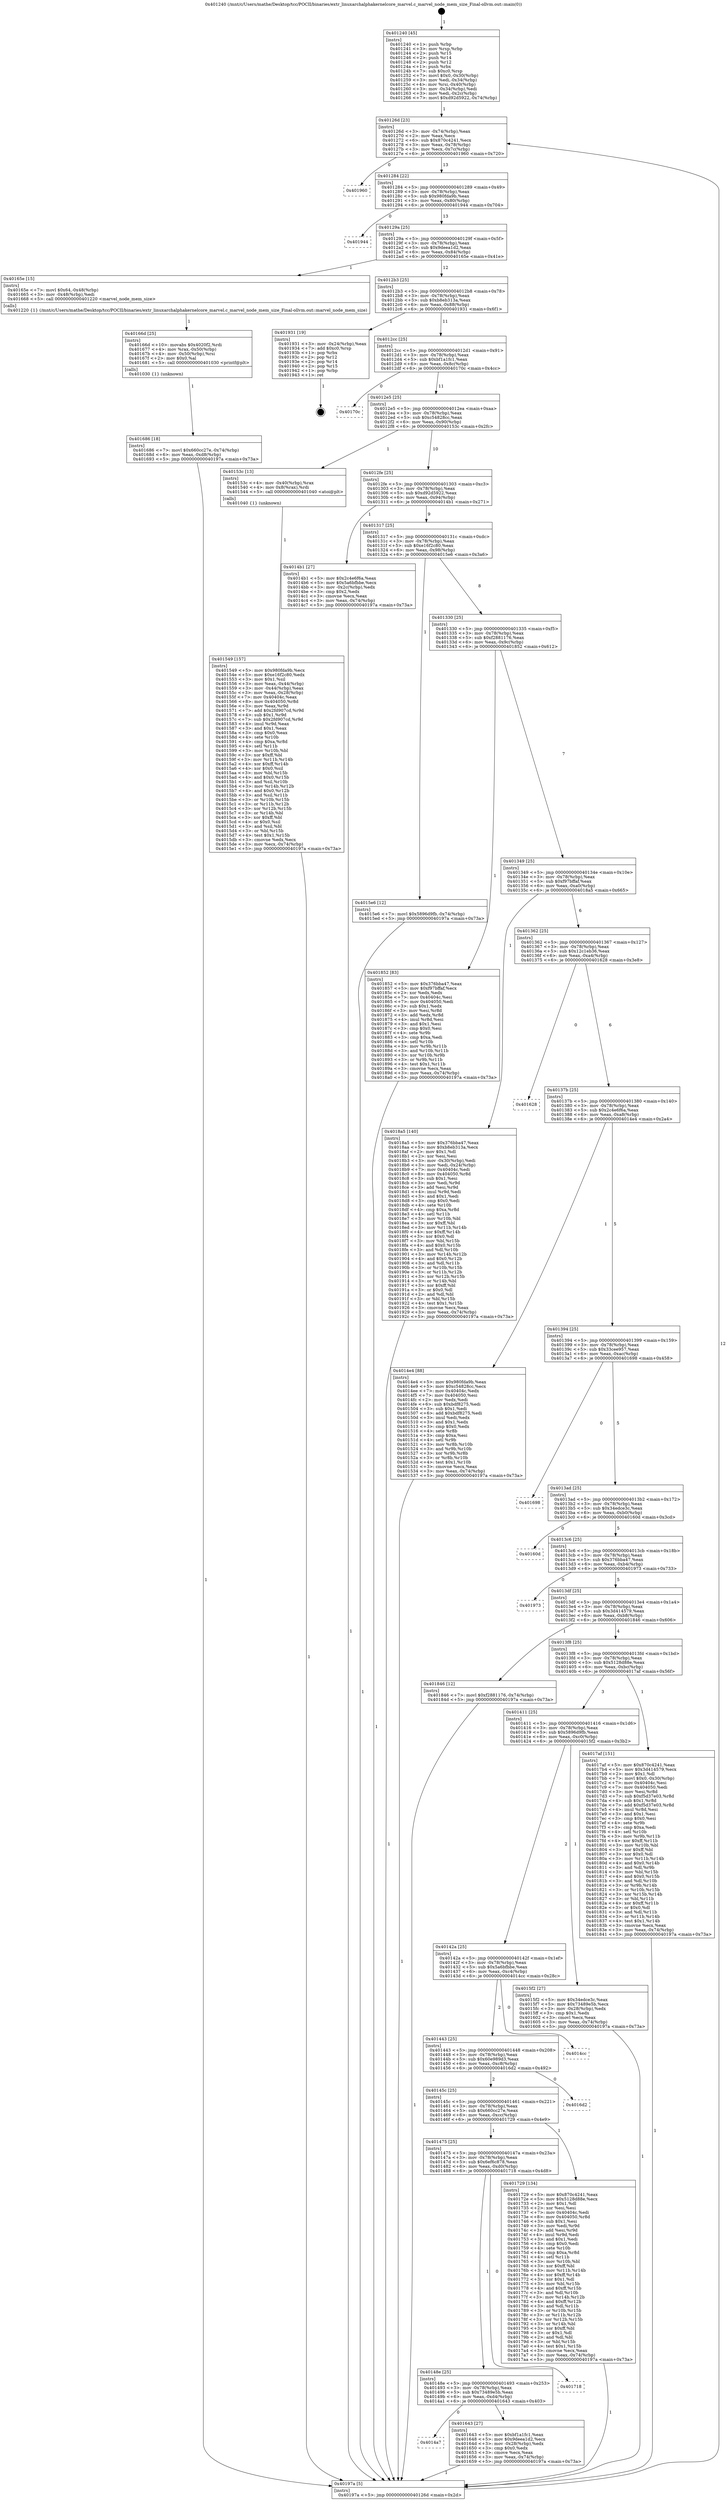 digraph "0x401240" {
  label = "0x401240 (/mnt/c/Users/mathe/Desktop/tcc/POCII/binaries/extr_linuxarchalphakernelcore_marvel.c_marvel_node_mem_size_Final-ollvm.out::main(0))"
  labelloc = "t"
  node[shape=record]

  Entry [label="",width=0.3,height=0.3,shape=circle,fillcolor=black,style=filled]
  "0x40126d" [label="{
     0x40126d [23]\l
     | [instrs]\l
     &nbsp;&nbsp;0x40126d \<+3\>: mov -0x74(%rbp),%eax\l
     &nbsp;&nbsp;0x401270 \<+2\>: mov %eax,%ecx\l
     &nbsp;&nbsp;0x401272 \<+6\>: sub $0x870c4241,%ecx\l
     &nbsp;&nbsp;0x401278 \<+3\>: mov %eax,-0x78(%rbp)\l
     &nbsp;&nbsp;0x40127b \<+3\>: mov %ecx,-0x7c(%rbp)\l
     &nbsp;&nbsp;0x40127e \<+6\>: je 0000000000401960 \<main+0x720\>\l
  }"]
  "0x401960" [label="{
     0x401960\l
  }", style=dashed]
  "0x401284" [label="{
     0x401284 [22]\l
     | [instrs]\l
     &nbsp;&nbsp;0x401284 \<+5\>: jmp 0000000000401289 \<main+0x49\>\l
     &nbsp;&nbsp;0x401289 \<+3\>: mov -0x78(%rbp),%eax\l
     &nbsp;&nbsp;0x40128c \<+5\>: sub $0x980fda9b,%eax\l
     &nbsp;&nbsp;0x401291 \<+3\>: mov %eax,-0x80(%rbp)\l
     &nbsp;&nbsp;0x401294 \<+6\>: je 0000000000401944 \<main+0x704\>\l
  }"]
  Exit [label="",width=0.3,height=0.3,shape=circle,fillcolor=black,style=filled,peripheries=2]
  "0x401944" [label="{
     0x401944\l
  }", style=dashed]
  "0x40129a" [label="{
     0x40129a [25]\l
     | [instrs]\l
     &nbsp;&nbsp;0x40129a \<+5\>: jmp 000000000040129f \<main+0x5f\>\l
     &nbsp;&nbsp;0x40129f \<+3\>: mov -0x78(%rbp),%eax\l
     &nbsp;&nbsp;0x4012a2 \<+5\>: sub $0x9deea1d2,%eax\l
     &nbsp;&nbsp;0x4012a7 \<+6\>: mov %eax,-0x84(%rbp)\l
     &nbsp;&nbsp;0x4012ad \<+6\>: je 000000000040165e \<main+0x41e\>\l
  }"]
  "0x401686" [label="{
     0x401686 [18]\l
     | [instrs]\l
     &nbsp;&nbsp;0x401686 \<+7\>: movl $0x660cc27e,-0x74(%rbp)\l
     &nbsp;&nbsp;0x40168d \<+6\>: mov %eax,-0xd8(%rbp)\l
     &nbsp;&nbsp;0x401693 \<+5\>: jmp 000000000040197a \<main+0x73a\>\l
  }"]
  "0x40165e" [label="{
     0x40165e [15]\l
     | [instrs]\l
     &nbsp;&nbsp;0x40165e \<+7\>: movl $0x64,-0x48(%rbp)\l
     &nbsp;&nbsp;0x401665 \<+3\>: mov -0x48(%rbp),%edi\l
     &nbsp;&nbsp;0x401668 \<+5\>: call 0000000000401220 \<marvel_node_mem_size\>\l
     | [calls]\l
     &nbsp;&nbsp;0x401220 \{1\} (/mnt/c/Users/mathe/Desktop/tcc/POCII/binaries/extr_linuxarchalphakernelcore_marvel.c_marvel_node_mem_size_Final-ollvm.out::marvel_node_mem_size)\l
  }"]
  "0x4012b3" [label="{
     0x4012b3 [25]\l
     | [instrs]\l
     &nbsp;&nbsp;0x4012b3 \<+5\>: jmp 00000000004012b8 \<main+0x78\>\l
     &nbsp;&nbsp;0x4012b8 \<+3\>: mov -0x78(%rbp),%eax\l
     &nbsp;&nbsp;0x4012bb \<+5\>: sub $0xb8eb313a,%eax\l
     &nbsp;&nbsp;0x4012c0 \<+6\>: mov %eax,-0x88(%rbp)\l
     &nbsp;&nbsp;0x4012c6 \<+6\>: je 0000000000401931 \<main+0x6f1\>\l
  }"]
  "0x40166d" [label="{
     0x40166d [25]\l
     | [instrs]\l
     &nbsp;&nbsp;0x40166d \<+10\>: movabs $0x4020f2,%rdi\l
     &nbsp;&nbsp;0x401677 \<+4\>: mov %rax,-0x50(%rbp)\l
     &nbsp;&nbsp;0x40167b \<+4\>: mov -0x50(%rbp),%rsi\l
     &nbsp;&nbsp;0x40167f \<+2\>: mov $0x0,%al\l
     &nbsp;&nbsp;0x401681 \<+5\>: call 0000000000401030 \<printf@plt\>\l
     | [calls]\l
     &nbsp;&nbsp;0x401030 \{1\} (unknown)\l
  }"]
  "0x401931" [label="{
     0x401931 [19]\l
     | [instrs]\l
     &nbsp;&nbsp;0x401931 \<+3\>: mov -0x24(%rbp),%eax\l
     &nbsp;&nbsp;0x401934 \<+7\>: add $0xc0,%rsp\l
     &nbsp;&nbsp;0x40193b \<+1\>: pop %rbx\l
     &nbsp;&nbsp;0x40193c \<+2\>: pop %r12\l
     &nbsp;&nbsp;0x40193e \<+2\>: pop %r14\l
     &nbsp;&nbsp;0x401940 \<+2\>: pop %r15\l
     &nbsp;&nbsp;0x401942 \<+1\>: pop %rbp\l
     &nbsp;&nbsp;0x401943 \<+1\>: ret\l
  }"]
  "0x4012cc" [label="{
     0x4012cc [25]\l
     | [instrs]\l
     &nbsp;&nbsp;0x4012cc \<+5\>: jmp 00000000004012d1 \<main+0x91\>\l
     &nbsp;&nbsp;0x4012d1 \<+3\>: mov -0x78(%rbp),%eax\l
     &nbsp;&nbsp;0x4012d4 \<+5\>: sub $0xbf1a1fc1,%eax\l
     &nbsp;&nbsp;0x4012d9 \<+6\>: mov %eax,-0x8c(%rbp)\l
     &nbsp;&nbsp;0x4012df \<+6\>: je 000000000040170c \<main+0x4cc\>\l
  }"]
  "0x4014a7" [label="{
     0x4014a7\l
  }", style=dashed]
  "0x40170c" [label="{
     0x40170c\l
  }", style=dashed]
  "0x4012e5" [label="{
     0x4012e5 [25]\l
     | [instrs]\l
     &nbsp;&nbsp;0x4012e5 \<+5\>: jmp 00000000004012ea \<main+0xaa\>\l
     &nbsp;&nbsp;0x4012ea \<+3\>: mov -0x78(%rbp),%eax\l
     &nbsp;&nbsp;0x4012ed \<+5\>: sub $0xc54828cc,%eax\l
     &nbsp;&nbsp;0x4012f2 \<+6\>: mov %eax,-0x90(%rbp)\l
     &nbsp;&nbsp;0x4012f8 \<+6\>: je 000000000040153c \<main+0x2fc\>\l
  }"]
  "0x401643" [label="{
     0x401643 [27]\l
     | [instrs]\l
     &nbsp;&nbsp;0x401643 \<+5\>: mov $0xbf1a1fc1,%eax\l
     &nbsp;&nbsp;0x401648 \<+5\>: mov $0x9deea1d2,%ecx\l
     &nbsp;&nbsp;0x40164d \<+3\>: mov -0x28(%rbp),%edx\l
     &nbsp;&nbsp;0x401650 \<+3\>: cmp $0x0,%edx\l
     &nbsp;&nbsp;0x401653 \<+3\>: cmove %ecx,%eax\l
     &nbsp;&nbsp;0x401656 \<+3\>: mov %eax,-0x74(%rbp)\l
     &nbsp;&nbsp;0x401659 \<+5\>: jmp 000000000040197a \<main+0x73a\>\l
  }"]
  "0x40153c" [label="{
     0x40153c [13]\l
     | [instrs]\l
     &nbsp;&nbsp;0x40153c \<+4\>: mov -0x40(%rbp),%rax\l
     &nbsp;&nbsp;0x401540 \<+4\>: mov 0x8(%rax),%rdi\l
     &nbsp;&nbsp;0x401544 \<+5\>: call 0000000000401040 \<atoi@plt\>\l
     | [calls]\l
     &nbsp;&nbsp;0x401040 \{1\} (unknown)\l
  }"]
  "0x4012fe" [label="{
     0x4012fe [25]\l
     | [instrs]\l
     &nbsp;&nbsp;0x4012fe \<+5\>: jmp 0000000000401303 \<main+0xc3\>\l
     &nbsp;&nbsp;0x401303 \<+3\>: mov -0x78(%rbp),%eax\l
     &nbsp;&nbsp;0x401306 \<+5\>: sub $0xd92d5922,%eax\l
     &nbsp;&nbsp;0x40130b \<+6\>: mov %eax,-0x94(%rbp)\l
     &nbsp;&nbsp;0x401311 \<+6\>: je 00000000004014b1 \<main+0x271\>\l
  }"]
  "0x40148e" [label="{
     0x40148e [25]\l
     | [instrs]\l
     &nbsp;&nbsp;0x40148e \<+5\>: jmp 0000000000401493 \<main+0x253\>\l
     &nbsp;&nbsp;0x401493 \<+3\>: mov -0x78(%rbp),%eax\l
     &nbsp;&nbsp;0x401496 \<+5\>: sub $0x73489e5b,%eax\l
     &nbsp;&nbsp;0x40149b \<+6\>: mov %eax,-0xd4(%rbp)\l
     &nbsp;&nbsp;0x4014a1 \<+6\>: je 0000000000401643 \<main+0x403\>\l
  }"]
  "0x4014b1" [label="{
     0x4014b1 [27]\l
     | [instrs]\l
     &nbsp;&nbsp;0x4014b1 \<+5\>: mov $0x2c4e6f6a,%eax\l
     &nbsp;&nbsp;0x4014b6 \<+5\>: mov $0x5a6bfbbe,%ecx\l
     &nbsp;&nbsp;0x4014bb \<+3\>: mov -0x2c(%rbp),%edx\l
     &nbsp;&nbsp;0x4014be \<+3\>: cmp $0x2,%edx\l
     &nbsp;&nbsp;0x4014c1 \<+3\>: cmovne %ecx,%eax\l
     &nbsp;&nbsp;0x4014c4 \<+3\>: mov %eax,-0x74(%rbp)\l
     &nbsp;&nbsp;0x4014c7 \<+5\>: jmp 000000000040197a \<main+0x73a\>\l
  }"]
  "0x401317" [label="{
     0x401317 [25]\l
     | [instrs]\l
     &nbsp;&nbsp;0x401317 \<+5\>: jmp 000000000040131c \<main+0xdc\>\l
     &nbsp;&nbsp;0x40131c \<+3\>: mov -0x78(%rbp),%eax\l
     &nbsp;&nbsp;0x40131f \<+5\>: sub $0xe16f2c80,%eax\l
     &nbsp;&nbsp;0x401324 \<+6\>: mov %eax,-0x98(%rbp)\l
     &nbsp;&nbsp;0x40132a \<+6\>: je 00000000004015e6 \<main+0x3a6\>\l
  }"]
  "0x40197a" [label="{
     0x40197a [5]\l
     | [instrs]\l
     &nbsp;&nbsp;0x40197a \<+5\>: jmp 000000000040126d \<main+0x2d\>\l
  }"]
  "0x401240" [label="{
     0x401240 [45]\l
     | [instrs]\l
     &nbsp;&nbsp;0x401240 \<+1\>: push %rbp\l
     &nbsp;&nbsp;0x401241 \<+3\>: mov %rsp,%rbp\l
     &nbsp;&nbsp;0x401244 \<+2\>: push %r15\l
     &nbsp;&nbsp;0x401246 \<+2\>: push %r14\l
     &nbsp;&nbsp;0x401248 \<+2\>: push %r12\l
     &nbsp;&nbsp;0x40124a \<+1\>: push %rbx\l
     &nbsp;&nbsp;0x40124b \<+7\>: sub $0xc0,%rsp\l
     &nbsp;&nbsp;0x401252 \<+7\>: movl $0x0,-0x30(%rbp)\l
     &nbsp;&nbsp;0x401259 \<+3\>: mov %edi,-0x34(%rbp)\l
     &nbsp;&nbsp;0x40125c \<+4\>: mov %rsi,-0x40(%rbp)\l
     &nbsp;&nbsp;0x401260 \<+3\>: mov -0x34(%rbp),%edi\l
     &nbsp;&nbsp;0x401263 \<+3\>: mov %edi,-0x2c(%rbp)\l
     &nbsp;&nbsp;0x401266 \<+7\>: movl $0xd92d5922,-0x74(%rbp)\l
  }"]
  "0x401718" [label="{
     0x401718\l
  }", style=dashed]
  "0x4015e6" [label="{
     0x4015e6 [12]\l
     | [instrs]\l
     &nbsp;&nbsp;0x4015e6 \<+7\>: movl $0x5896d9fb,-0x74(%rbp)\l
     &nbsp;&nbsp;0x4015ed \<+5\>: jmp 000000000040197a \<main+0x73a\>\l
  }"]
  "0x401330" [label="{
     0x401330 [25]\l
     | [instrs]\l
     &nbsp;&nbsp;0x401330 \<+5\>: jmp 0000000000401335 \<main+0xf5\>\l
     &nbsp;&nbsp;0x401335 \<+3\>: mov -0x78(%rbp),%eax\l
     &nbsp;&nbsp;0x401338 \<+5\>: sub $0xf2881176,%eax\l
     &nbsp;&nbsp;0x40133d \<+6\>: mov %eax,-0x9c(%rbp)\l
     &nbsp;&nbsp;0x401343 \<+6\>: je 0000000000401852 \<main+0x612\>\l
  }"]
  "0x401475" [label="{
     0x401475 [25]\l
     | [instrs]\l
     &nbsp;&nbsp;0x401475 \<+5\>: jmp 000000000040147a \<main+0x23a\>\l
     &nbsp;&nbsp;0x40147a \<+3\>: mov -0x78(%rbp),%eax\l
     &nbsp;&nbsp;0x40147d \<+5\>: sub $0x6ef6c878,%eax\l
     &nbsp;&nbsp;0x401482 \<+6\>: mov %eax,-0xd0(%rbp)\l
     &nbsp;&nbsp;0x401488 \<+6\>: je 0000000000401718 \<main+0x4d8\>\l
  }"]
  "0x401852" [label="{
     0x401852 [83]\l
     | [instrs]\l
     &nbsp;&nbsp;0x401852 \<+5\>: mov $0x376bba47,%eax\l
     &nbsp;&nbsp;0x401857 \<+5\>: mov $0xf97bffaf,%ecx\l
     &nbsp;&nbsp;0x40185c \<+2\>: xor %edx,%edx\l
     &nbsp;&nbsp;0x40185e \<+7\>: mov 0x40404c,%esi\l
     &nbsp;&nbsp;0x401865 \<+7\>: mov 0x404050,%edi\l
     &nbsp;&nbsp;0x40186c \<+3\>: sub $0x1,%edx\l
     &nbsp;&nbsp;0x40186f \<+3\>: mov %esi,%r8d\l
     &nbsp;&nbsp;0x401872 \<+3\>: add %edx,%r8d\l
     &nbsp;&nbsp;0x401875 \<+4\>: imul %r8d,%esi\l
     &nbsp;&nbsp;0x401879 \<+3\>: and $0x1,%esi\l
     &nbsp;&nbsp;0x40187c \<+3\>: cmp $0x0,%esi\l
     &nbsp;&nbsp;0x40187f \<+4\>: sete %r9b\l
     &nbsp;&nbsp;0x401883 \<+3\>: cmp $0xa,%edi\l
     &nbsp;&nbsp;0x401886 \<+4\>: setl %r10b\l
     &nbsp;&nbsp;0x40188a \<+3\>: mov %r9b,%r11b\l
     &nbsp;&nbsp;0x40188d \<+3\>: and %r10b,%r11b\l
     &nbsp;&nbsp;0x401890 \<+3\>: xor %r10b,%r9b\l
     &nbsp;&nbsp;0x401893 \<+3\>: or %r9b,%r11b\l
     &nbsp;&nbsp;0x401896 \<+4\>: test $0x1,%r11b\l
     &nbsp;&nbsp;0x40189a \<+3\>: cmovne %ecx,%eax\l
     &nbsp;&nbsp;0x40189d \<+3\>: mov %eax,-0x74(%rbp)\l
     &nbsp;&nbsp;0x4018a0 \<+5\>: jmp 000000000040197a \<main+0x73a\>\l
  }"]
  "0x401349" [label="{
     0x401349 [25]\l
     | [instrs]\l
     &nbsp;&nbsp;0x401349 \<+5\>: jmp 000000000040134e \<main+0x10e\>\l
     &nbsp;&nbsp;0x40134e \<+3\>: mov -0x78(%rbp),%eax\l
     &nbsp;&nbsp;0x401351 \<+5\>: sub $0xf97bffaf,%eax\l
     &nbsp;&nbsp;0x401356 \<+6\>: mov %eax,-0xa0(%rbp)\l
     &nbsp;&nbsp;0x40135c \<+6\>: je 00000000004018a5 \<main+0x665\>\l
  }"]
  "0x401729" [label="{
     0x401729 [134]\l
     | [instrs]\l
     &nbsp;&nbsp;0x401729 \<+5\>: mov $0x870c4241,%eax\l
     &nbsp;&nbsp;0x40172e \<+5\>: mov $0x5128d88e,%ecx\l
     &nbsp;&nbsp;0x401733 \<+2\>: mov $0x1,%dl\l
     &nbsp;&nbsp;0x401735 \<+2\>: xor %esi,%esi\l
     &nbsp;&nbsp;0x401737 \<+7\>: mov 0x40404c,%edi\l
     &nbsp;&nbsp;0x40173e \<+8\>: mov 0x404050,%r8d\l
     &nbsp;&nbsp;0x401746 \<+3\>: sub $0x1,%esi\l
     &nbsp;&nbsp;0x401749 \<+3\>: mov %edi,%r9d\l
     &nbsp;&nbsp;0x40174c \<+3\>: add %esi,%r9d\l
     &nbsp;&nbsp;0x40174f \<+4\>: imul %r9d,%edi\l
     &nbsp;&nbsp;0x401753 \<+3\>: and $0x1,%edi\l
     &nbsp;&nbsp;0x401756 \<+3\>: cmp $0x0,%edi\l
     &nbsp;&nbsp;0x401759 \<+4\>: sete %r10b\l
     &nbsp;&nbsp;0x40175d \<+4\>: cmp $0xa,%r8d\l
     &nbsp;&nbsp;0x401761 \<+4\>: setl %r11b\l
     &nbsp;&nbsp;0x401765 \<+3\>: mov %r10b,%bl\l
     &nbsp;&nbsp;0x401768 \<+3\>: xor $0xff,%bl\l
     &nbsp;&nbsp;0x40176b \<+3\>: mov %r11b,%r14b\l
     &nbsp;&nbsp;0x40176e \<+4\>: xor $0xff,%r14b\l
     &nbsp;&nbsp;0x401772 \<+3\>: xor $0x1,%dl\l
     &nbsp;&nbsp;0x401775 \<+3\>: mov %bl,%r15b\l
     &nbsp;&nbsp;0x401778 \<+4\>: and $0xff,%r15b\l
     &nbsp;&nbsp;0x40177c \<+3\>: and %dl,%r10b\l
     &nbsp;&nbsp;0x40177f \<+3\>: mov %r14b,%r12b\l
     &nbsp;&nbsp;0x401782 \<+4\>: and $0xff,%r12b\l
     &nbsp;&nbsp;0x401786 \<+3\>: and %dl,%r11b\l
     &nbsp;&nbsp;0x401789 \<+3\>: or %r10b,%r15b\l
     &nbsp;&nbsp;0x40178c \<+3\>: or %r11b,%r12b\l
     &nbsp;&nbsp;0x40178f \<+3\>: xor %r12b,%r15b\l
     &nbsp;&nbsp;0x401792 \<+3\>: or %r14b,%bl\l
     &nbsp;&nbsp;0x401795 \<+3\>: xor $0xff,%bl\l
     &nbsp;&nbsp;0x401798 \<+3\>: or $0x1,%dl\l
     &nbsp;&nbsp;0x40179b \<+2\>: and %dl,%bl\l
     &nbsp;&nbsp;0x40179d \<+3\>: or %bl,%r15b\l
     &nbsp;&nbsp;0x4017a0 \<+4\>: test $0x1,%r15b\l
     &nbsp;&nbsp;0x4017a4 \<+3\>: cmovne %ecx,%eax\l
     &nbsp;&nbsp;0x4017a7 \<+3\>: mov %eax,-0x74(%rbp)\l
     &nbsp;&nbsp;0x4017aa \<+5\>: jmp 000000000040197a \<main+0x73a\>\l
  }"]
  "0x4018a5" [label="{
     0x4018a5 [140]\l
     | [instrs]\l
     &nbsp;&nbsp;0x4018a5 \<+5\>: mov $0x376bba47,%eax\l
     &nbsp;&nbsp;0x4018aa \<+5\>: mov $0xb8eb313a,%ecx\l
     &nbsp;&nbsp;0x4018af \<+2\>: mov $0x1,%dl\l
     &nbsp;&nbsp;0x4018b1 \<+2\>: xor %esi,%esi\l
     &nbsp;&nbsp;0x4018b3 \<+3\>: mov -0x30(%rbp),%edi\l
     &nbsp;&nbsp;0x4018b6 \<+3\>: mov %edi,-0x24(%rbp)\l
     &nbsp;&nbsp;0x4018b9 \<+7\>: mov 0x40404c,%edi\l
     &nbsp;&nbsp;0x4018c0 \<+8\>: mov 0x404050,%r8d\l
     &nbsp;&nbsp;0x4018c8 \<+3\>: sub $0x1,%esi\l
     &nbsp;&nbsp;0x4018cb \<+3\>: mov %edi,%r9d\l
     &nbsp;&nbsp;0x4018ce \<+3\>: add %esi,%r9d\l
     &nbsp;&nbsp;0x4018d1 \<+4\>: imul %r9d,%edi\l
     &nbsp;&nbsp;0x4018d5 \<+3\>: and $0x1,%edi\l
     &nbsp;&nbsp;0x4018d8 \<+3\>: cmp $0x0,%edi\l
     &nbsp;&nbsp;0x4018db \<+4\>: sete %r10b\l
     &nbsp;&nbsp;0x4018df \<+4\>: cmp $0xa,%r8d\l
     &nbsp;&nbsp;0x4018e3 \<+4\>: setl %r11b\l
     &nbsp;&nbsp;0x4018e7 \<+3\>: mov %r10b,%bl\l
     &nbsp;&nbsp;0x4018ea \<+3\>: xor $0xff,%bl\l
     &nbsp;&nbsp;0x4018ed \<+3\>: mov %r11b,%r14b\l
     &nbsp;&nbsp;0x4018f0 \<+4\>: xor $0xff,%r14b\l
     &nbsp;&nbsp;0x4018f4 \<+3\>: xor $0x0,%dl\l
     &nbsp;&nbsp;0x4018f7 \<+3\>: mov %bl,%r15b\l
     &nbsp;&nbsp;0x4018fa \<+4\>: and $0x0,%r15b\l
     &nbsp;&nbsp;0x4018fe \<+3\>: and %dl,%r10b\l
     &nbsp;&nbsp;0x401901 \<+3\>: mov %r14b,%r12b\l
     &nbsp;&nbsp;0x401904 \<+4\>: and $0x0,%r12b\l
     &nbsp;&nbsp;0x401908 \<+3\>: and %dl,%r11b\l
     &nbsp;&nbsp;0x40190b \<+3\>: or %r10b,%r15b\l
     &nbsp;&nbsp;0x40190e \<+3\>: or %r11b,%r12b\l
     &nbsp;&nbsp;0x401911 \<+3\>: xor %r12b,%r15b\l
     &nbsp;&nbsp;0x401914 \<+3\>: or %r14b,%bl\l
     &nbsp;&nbsp;0x401917 \<+3\>: xor $0xff,%bl\l
     &nbsp;&nbsp;0x40191a \<+3\>: or $0x0,%dl\l
     &nbsp;&nbsp;0x40191d \<+2\>: and %dl,%bl\l
     &nbsp;&nbsp;0x40191f \<+3\>: or %bl,%r15b\l
     &nbsp;&nbsp;0x401922 \<+4\>: test $0x1,%r15b\l
     &nbsp;&nbsp;0x401926 \<+3\>: cmovne %ecx,%eax\l
     &nbsp;&nbsp;0x401929 \<+3\>: mov %eax,-0x74(%rbp)\l
     &nbsp;&nbsp;0x40192c \<+5\>: jmp 000000000040197a \<main+0x73a\>\l
  }"]
  "0x401362" [label="{
     0x401362 [25]\l
     | [instrs]\l
     &nbsp;&nbsp;0x401362 \<+5\>: jmp 0000000000401367 \<main+0x127\>\l
     &nbsp;&nbsp;0x401367 \<+3\>: mov -0x78(%rbp),%eax\l
     &nbsp;&nbsp;0x40136a \<+5\>: sub $0x12c1eb36,%eax\l
     &nbsp;&nbsp;0x40136f \<+6\>: mov %eax,-0xa4(%rbp)\l
     &nbsp;&nbsp;0x401375 \<+6\>: je 0000000000401628 \<main+0x3e8\>\l
  }"]
  "0x40145c" [label="{
     0x40145c [25]\l
     | [instrs]\l
     &nbsp;&nbsp;0x40145c \<+5\>: jmp 0000000000401461 \<main+0x221\>\l
     &nbsp;&nbsp;0x401461 \<+3\>: mov -0x78(%rbp),%eax\l
     &nbsp;&nbsp;0x401464 \<+5\>: sub $0x660cc27e,%eax\l
     &nbsp;&nbsp;0x401469 \<+6\>: mov %eax,-0xcc(%rbp)\l
     &nbsp;&nbsp;0x40146f \<+6\>: je 0000000000401729 \<main+0x4e9\>\l
  }"]
  "0x401628" [label="{
     0x401628\l
  }", style=dashed]
  "0x40137b" [label="{
     0x40137b [25]\l
     | [instrs]\l
     &nbsp;&nbsp;0x40137b \<+5\>: jmp 0000000000401380 \<main+0x140\>\l
     &nbsp;&nbsp;0x401380 \<+3\>: mov -0x78(%rbp),%eax\l
     &nbsp;&nbsp;0x401383 \<+5\>: sub $0x2c4e6f6a,%eax\l
     &nbsp;&nbsp;0x401388 \<+6\>: mov %eax,-0xa8(%rbp)\l
     &nbsp;&nbsp;0x40138e \<+6\>: je 00000000004014e4 \<main+0x2a4\>\l
  }"]
  "0x4016d2" [label="{
     0x4016d2\l
  }", style=dashed]
  "0x4014e4" [label="{
     0x4014e4 [88]\l
     | [instrs]\l
     &nbsp;&nbsp;0x4014e4 \<+5\>: mov $0x980fda9b,%eax\l
     &nbsp;&nbsp;0x4014e9 \<+5\>: mov $0xc54828cc,%ecx\l
     &nbsp;&nbsp;0x4014ee \<+7\>: mov 0x40404c,%edx\l
     &nbsp;&nbsp;0x4014f5 \<+7\>: mov 0x404050,%esi\l
     &nbsp;&nbsp;0x4014fc \<+2\>: mov %edx,%edi\l
     &nbsp;&nbsp;0x4014fe \<+6\>: sub $0xbdf8275,%edi\l
     &nbsp;&nbsp;0x401504 \<+3\>: sub $0x1,%edi\l
     &nbsp;&nbsp;0x401507 \<+6\>: add $0xbdf8275,%edi\l
     &nbsp;&nbsp;0x40150d \<+3\>: imul %edi,%edx\l
     &nbsp;&nbsp;0x401510 \<+3\>: and $0x1,%edx\l
     &nbsp;&nbsp;0x401513 \<+3\>: cmp $0x0,%edx\l
     &nbsp;&nbsp;0x401516 \<+4\>: sete %r8b\l
     &nbsp;&nbsp;0x40151a \<+3\>: cmp $0xa,%esi\l
     &nbsp;&nbsp;0x40151d \<+4\>: setl %r9b\l
     &nbsp;&nbsp;0x401521 \<+3\>: mov %r8b,%r10b\l
     &nbsp;&nbsp;0x401524 \<+3\>: and %r9b,%r10b\l
     &nbsp;&nbsp;0x401527 \<+3\>: xor %r9b,%r8b\l
     &nbsp;&nbsp;0x40152a \<+3\>: or %r8b,%r10b\l
     &nbsp;&nbsp;0x40152d \<+4\>: test $0x1,%r10b\l
     &nbsp;&nbsp;0x401531 \<+3\>: cmovne %ecx,%eax\l
     &nbsp;&nbsp;0x401534 \<+3\>: mov %eax,-0x74(%rbp)\l
     &nbsp;&nbsp;0x401537 \<+5\>: jmp 000000000040197a \<main+0x73a\>\l
  }"]
  "0x401394" [label="{
     0x401394 [25]\l
     | [instrs]\l
     &nbsp;&nbsp;0x401394 \<+5\>: jmp 0000000000401399 \<main+0x159\>\l
     &nbsp;&nbsp;0x401399 \<+3\>: mov -0x78(%rbp),%eax\l
     &nbsp;&nbsp;0x40139c \<+5\>: sub $0x33cee957,%eax\l
     &nbsp;&nbsp;0x4013a1 \<+6\>: mov %eax,-0xac(%rbp)\l
     &nbsp;&nbsp;0x4013a7 \<+6\>: je 0000000000401698 \<main+0x458\>\l
  }"]
  "0x401549" [label="{
     0x401549 [157]\l
     | [instrs]\l
     &nbsp;&nbsp;0x401549 \<+5\>: mov $0x980fda9b,%ecx\l
     &nbsp;&nbsp;0x40154e \<+5\>: mov $0xe16f2c80,%edx\l
     &nbsp;&nbsp;0x401553 \<+3\>: mov $0x1,%sil\l
     &nbsp;&nbsp;0x401556 \<+3\>: mov %eax,-0x44(%rbp)\l
     &nbsp;&nbsp;0x401559 \<+3\>: mov -0x44(%rbp),%eax\l
     &nbsp;&nbsp;0x40155c \<+3\>: mov %eax,-0x28(%rbp)\l
     &nbsp;&nbsp;0x40155f \<+7\>: mov 0x40404c,%eax\l
     &nbsp;&nbsp;0x401566 \<+8\>: mov 0x404050,%r8d\l
     &nbsp;&nbsp;0x40156e \<+3\>: mov %eax,%r9d\l
     &nbsp;&nbsp;0x401571 \<+7\>: add $0x2fd907cd,%r9d\l
     &nbsp;&nbsp;0x401578 \<+4\>: sub $0x1,%r9d\l
     &nbsp;&nbsp;0x40157c \<+7\>: sub $0x2fd907cd,%r9d\l
     &nbsp;&nbsp;0x401583 \<+4\>: imul %r9d,%eax\l
     &nbsp;&nbsp;0x401587 \<+3\>: and $0x1,%eax\l
     &nbsp;&nbsp;0x40158a \<+3\>: cmp $0x0,%eax\l
     &nbsp;&nbsp;0x40158d \<+4\>: sete %r10b\l
     &nbsp;&nbsp;0x401591 \<+4\>: cmp $0xa,%r8d\l
     &nbsp;&nbsp;0x401595 \<+4\>: setl %r11b\l
     &nbsp;&nbsp;0x401599 \<+3\>: mov %r10b,%bl\l
     &nbsp;&nbsp;0x40159c \<+3\>: xor $0xff,%bl\l
     &nbsp;&nbsp;0x40159f \<+3\>: mov %r11b,%r14b\l
     &nbsp;&nbsp;0x4015a2 \<+4\>: xor $0xff,%r14b\l
     &nbsp;&nbsp;0x4015a6 \<+4\>: xor $0x0,%sil\l
     &nbsp;&nbsp;0x4015aa \<+3\>: mov %bl,%r15b\l
     &nbsp;&nbsp;0x4015ad \<+4\>: and $0x0,%r15b\l
     &nbsp;&nbsp;0x4015b1 \<+3\>: and %sil,%r10b\l
     &nbsp;&nbsp;0x4015b4 \<+3\>: mov %r14b,%r12b\l
     &nbsp;&nbsp;0x4015b7 \<+4\>: and $0x0,%r12b\l
     &nbsp;&nbsp;0x4015bb \<+3\>: and %sil,%r11b\l
     &nbsp;&nbsp;0x4015be \<+3\>: or %r10b,%r15b\l
     &nbsp;&nbsp;0x4015c1 \<+3\>: or %r11b,%r12b\l
     &nbsp;&nbsp;0x4015c4 \<+3\>: xor %r12b,%r15b\l
     &nbsp;&nbsp;0x4015c7 \<+3\>: or %r14b,%bl\l
     &nbsp;&nbsp;0x4015ca \<+3\>: xor $0xff,%bl\l
     &nbsp;&nbsp;0x4015cd \<+4\>: or $0x0,%sil\l
     &nbsp;&nbsp;0x4015d1 \<+3\>: and %sil,%bl\l
     &nbsp;&nbsp;0x4015d4 \<+3\>: or %bl,%r15b\l
     &nbsp;&nbsp;0x4015d7 \<+4\>: test $0x1,%r15b\l
     &nbsp;&nbsp;0x4015db \<+3\>: cmovne %edx,%ecx\l
     &nbsp;&nbsp;0x4015de \<+3\>: mov %ecx,-0x74(%rbp)\l
     &nbsp;&nbsp;0x4015e1 \<+5\>: jmp 000000000040197a \<main+0x73a\>\l
  }"]
  "0x401443" [label="{
     0x401443 [25]\l
     | [instrs]\l
     &nbsp;&nbsp;0x401443 \<+5\>: jmp 0000000000401448 \<main+0x208\>\l
     &nbsp;&nbsp;0x401448 \<+3\>: mov -0x78(%rbp),%eax\l
     &nbsp;&nbsp;0x40144b \<+5\>: sub $0x60e989d3,%eax\l
     &nbsp;&nbsp;0x401450 \<+6\>: mov %eax,-0xc8(%rbp)\l
     &nbsp;&nbsp;0x401456 \<+6\>: je 00000000004016d2 \<main+0x492\>\l
  }"]
  "0x401698" [label="{
     0x401698\l
  }", style=dashed]
  "0x4013ad" [label="{
     0x4013ad [25]\l
     | [instrs]\l
     &nbsp;&nbsp;0x4013ad \<+5\>: jmp 00000000004013b2 \<main+0x172\>\l
     &nbsp;&nbsp;0x4013b2 \<+3\>: mov -0x78(%rbp),%eax\l
     &nbsp;&nbsp;0x4013b5 \<+5\>: sub $0x34edce3c,%eax\l
     &nbsp;&nbsp;0x4013ba \<+6\>: mov %eax,-0xb0(%rbp)\l
     &nbsp;&nbsp;0x4013c0 \<+6\>: je 000000000040160d \<main+0x3cd\>\l
  }"]
  "0x4014cc" [label="{
     0x4014cc\l
  }", style=dashed]
  "0x40160d" [label="{
     0x40160d\l
  }", style=dashed]
  "0x4013c6" [label="{
     0x4013c6 [25]\l
     | [instrs]\l
     &nbsp;&nbsp;0x4013c6 \<+5\>: jmp 00000000004013cb \<main+0x18b\>\l
     &nbsp;&nbsp;0x4013cb \<+3\>: mov -0x78(%rbp),%eax\l
     &nbsp;&nbsp;0x4013ce \<+5\>: sub $0x376bba47,%eax\l
     &nbsp;&nbsp;0x4013d3 \<+6\>: mov %eax,-0xb4(%rbp)\l
     &nbsp;&nbsp;0x4013d9 \<+6\>: je 0000000000401973 \<main+0x733\>\l
  }"]
  "0x40142a" [label="{
     0x40142a [25]\l
     | [instrs]\l
     &nbsp;&nbsp;0x40142a \<+5\>: jmp 000000000040142f \<main+0x1ef\>\l
     &nbsp;&nbsp;0x40142f \<+3\>: mov -0x78(%rbp),%eax\l
     &nbsp;&nbsp;0x401432 \<+5\>: sub $0x5a6bfbbe,%eax\l
     &nbsp;&nbsp;0x401437 \<+6\>: mov %eax,-0xc4(%rbp)\l
     &nbsp;&nbsp;0x40143d \<+6\>: je 00000000004014cc \<main+0x28c\>\l
  }"]
  "0x401973" [label="{
     0x401973\l
  }", style=dashed]
  "0x4013df" [label="{
     0x4013df [25]\l
     | [instrs]\l
     &nbsp;&nbsp;0x4013df \<+5\>: jmp 00000000004013e4 \<main+0x1a4\>\l
     &nbsp;&nbsp;0x4013e4 \<+3\>: mov -0x78(%rbp),%eax\l
     &nbsp;&nbsp;0x4013e7 \<+5\>: sub $0x3d414579,%eax\l
     &nbsp;&nbsp;0x4013ec \<+6\>: mov %eax,-0xb8(%rbp)\l
     &nbsp;&nbsp;0x4013f2 \<+6\>: je 0000000000401846 \<main+0x606\>\l
  }"]
  "0x4015f2" [label="{
     0x4015f2 [27]\l
     | [instrs]\l
     &nbsp;&nbsp;0x4015f2 \<+5\>: mov $0x34edce3c,%eax\l
     &nbsp;&nbsp;0x4015f7 \<+5\>: mov $0x73489e5b,%ecx\l
     &nbsp;&nbsp;0x4015fc \<+3\>: mov -0x28(%rbp),%edx\l
     &nbsp;&nbsp;0x4015ff \<+3\>: cmp $0x1,%edx\l
     &nbsp;&nbsp;0x401602 \<+3\>: cmovl %ecx,%eax\l
     &nbsp;&nbsp;0x401605 \<+3\>: mov %eax,-0x74(%rbp)\l
     &nbsp;&nbsp;0x401608 \<+5\>: jmp 000000000040197a \<main+0x73a\>\l
  }"]
  "0x401846" [label="{
     0x401846 [12]\l
     | [instrs]\l
     &nbsp;&nbsp;0x401846 \<+7\>: movl $0xf2881176,-0x74(%rbp)\l
     &nbsp;&nbsp;0x40184d \<+5\>: jmp 000000000040197a \<main+0x73a\>\l
  }"]
  "0x4013f8" [label="{
     0x4013f8 [25]\l
     | [instrs]\l
     &nbsp;&nbsp;0x4013f8 \<+5\>: jmp 00000000004013fd \<main+0x1bd\>\l
     &nbsp;&nbsp;0x4013fd \<+3\>: mov -0x78(%rbp),%eax\l
     &nbsp;&nbsp;0x401400 \<+5\>: sub $0x5128d88e,%eax\l
     &nbsp;&nbsp;0x401405 \<+6\>: mov %eax,-0xbc(%rbp)\l
     &nbsp;&nbsp;0x40140b \<+6\>: je 00000000004017af \<main+0x56f\>\l
  }"]
  "0x401411" [label="{
     0x401411 [25]\l
     | [instrs]\l
     &nbsp;&nbsp;0x401411 \<+5\>: jmp 0000000000401416 \<main+0x1d6\>\l
     &nbsp;&nbsp;0x401416 \<+3\>: mov -0x78(%rbp),%eax\l
     &nbsp;&nbsp;0x401419 \<+5\>: sub $0x5896d9fb,%eax\l
     &nbsp;&nbsp;0x40141e \<+6\>: mov %eax,-0xc0(%rbp)\l
     &nbsp;&nbsp;0x401424 \<+6\>: je 00000000004015f2 \<main+0x3b2\>\l
  }"]
  "0x4017af" [label="{
     0x4017af [151]\l
     | [instrs]\l
     &nbsp;&nbsp;0x4017af \<+5\>: mov $0x870c4241,%eax\l
     &nbsp;&nbsp;0x4017b4 \<+5\>: mov $0x3d414579,%ecx\l
     &nbsp;&nbsp;0x4017b9 \<+2\>: mov $0x1,%dl\l
     &nbsp;&nbsp;0x4017bb \<+7\>: movl $0x0,-0x30(%rbp)\l
     &nbsp;&nbsp;0x4017c2 \<+7\>: mov 0x40404c,%esi\l
     &nbsp;&nbsp;0x4017c9 \<+7\>: mov 0x404050,%edi\l
     &nbsp;&nbsp;0x4017d0 \<+3\>: mov %esi,%r8d\l
     &nbsp;&nbsp;0x4017d3 \<+7\>: sub $0xf5d37e03,%r8d\l
     &nbsp;&nbsp;0x4017da \<+4\>: sub $0x1,%r8d\l
     &nbsp;&nbsp;0x4017de \<+7\>: add $0xf5d37e03,%r8d\l
     &nbsp;&nbsp;0x4017e5 \<+4\>: imul %r8d,%esi\l
     &nbsp;&nbsp;0x4017e9 \<+3\>: and $0x1,%esi\l
     &nbsp;&nbsp;0x4017ec \<+3\>: cmp $0x0,%esi\l
     &nbsp;&nbsp;0x4017ef \<+4\>: sete %r9b\l
     &nbsp;&nbsp;0x4017f3 \<+3\>: cmp $0xa,%edi\l
     &nbsp;&nbsp;0x4017f6 \<+4\>: setl %r10b\l
     &nbsp;&nbsp;0x4017fa \<+3\>: mov %r9b,%r11b\l
     &nbsp;&nbsp;0x4017fd \<+4\>: xor $0xff,%r11b\l
     &nbsp;&nbsp;0x401801 \<+3\>: mov %r10b,%bl\l
     &nbsp;&nbsp;0x401804 \<+3\>: xor $0xff,%bl\l
     &nbsp;&nbsp;0x401807 \<+3\>: xor $0x0,%dl\l
     &nbsp;&nbsp;0x40180a \<+3\>: mov %r11b,%r14b\l
     &nbsp;&nbsp;0x40180d \<+4\>: and $0x0,%r14b\l
     &nbsp;&nbsp;0x401811 \<+3\>: and %dl,%r9b\l
     &nbsp;&nbsp;0x401814 \<+3\>: mov %bl,%r15b\l
     &nbsp;&nbsp;0x401817 \<+4\>: and $0x0,%r15b\l
     &nbsp;&nbsp;0x40181b \<+3\>: and %dl,%r10b\l
     &nbsp;&nbsp;0x40181e \<+3\>: or %r9b,%r14b\l
     &nbsp;&nbsp;0x401821 \<+3\>: or %r10b,%r15b\l
     &nbsp;&nbsp;0x401824 \<+3\>: xor %r15b,%r14b\l
     &nbsp;&nbsp;0x401827 \<+3\>: or %bl,%r11b\l
     &nbsp;&nbsp;0x40182a \<+4\>: xor $0xff,%r11b\l
     &nbsp;&nbsp;0x40182e \<+3\>: or $0x0,%dl\l
     &nbsp;&nbsp;0x401831 \<+3\>: and %dl,%r11b\l
     &nbsp;&nbsp;0x401834 \<+3\>: or %r11b,%r14b\l
     &nbsp;&nbsp;0x401837 \<+4\>: test $0x1,%r14b\l
     &nbsp;&nbsp;0x40183b \<+3\>: cmovne %ecx,%eax\l
     &nbsp;&nbsp;0x40183e \<+3\>: mov %eax,-0x74(%rbp)\l
     &nbsp;&nbsp;0x401841 \<+5\>: jmp 000000000040197a \<main+0x73a\>\l
  }"]
  Entry -> "0x401240" [label=" 1"]
  "0x40126d" -> "0x401960" [label=" 0"]
  "0x40126d" -> "0x401284" [label=" 13"]
  "0x401931" -> Exit [label=" 1"]
  "0x401284" -> "0x401944" [label=" 0"]
  "0x401284" -> "0x40129a" [label=" 13"]
  "0x4018a5" -> "0x40197a" [label=" 1"]
  "0x40129a" -> "0x40165e" [label=" 1"]
  "0x40129a" -> "0x4012b3" [label=" 12"]
  "0x401852" -> "0x40197a" [label=" 1"]
  "0x4012b3" -> "0x401931" [label=" 1"]
  "0x4012b3" -> "0x4012cc" [label=" 11"]
  "0x401846" -> "0x40197a" [label=" 1"]
  "0x4012cc" -> "0x40170c" [label=" 0"]
  "0x4012cc" -> "0x4012e5" [label=" 11"]
  "0x4017af" -> "0x40197a" [label=" 1"]
  "0x4012e5" -> "0x40153c" [label=" 1"]
  "0x4012e5" -> "0x4012fe" [label=" 10"]
  "0x401729" -> "0x40197a" [label=" 1"]
  "0x4012fe" -> "0x4014b1" [label=" 1"]
  "0x4012fe" -> "0x401317" [label=" 9"]
  "0x4014b1" -> "0x40197a" [label=" 1"]
  "0x401240" -> "0x40126d" [label=" 1"]
  "0x40197a" -> "0x40126d" [label=" 12"]
  "0x40166d" -> "0x401686" [label=" 1"]
  "0x401317" -> "0x4015e6" [label=" 1"]
  "0x401317" -> "0x401330" [label=" 8"]
  "0x40165e" -> "0x40166d" [label=" 1"]
  "0x401330" -> "0x401852" [label=" 1"]
  "0x401330" -> "0x401349" [label=" 7"]
  "0x40148e" -> "0x4014a7" [label=" 0"]
  "0x401349" -> "0x4018a5" [label=" 1"]
  "0x401349" -> "0x401362" [label=" 6"]
  "0x40148e" -> "0x401643" [label=" 1"]
  "0x401362" -> "0x401628" [label=" 0"]
  "0x401362" -> "0x40137b" [label=" 6"]
  "0x401475" -> "0x40148e" [label=" 1"]
  "0x40137b" -> "0x4014e4" [label=" 1"]
  "0x40137b" -> "0x401394" [label=" 5"]
  "0x4014e4" -> "0x40197a" [label=" 1"]
  "0x40153c" -> "0x401549" [label=" 1"]
  "0x401549" -> "0x40197a" [label=" 1"]
  "0x4015e6" -> "0x40197a" [label=" 1"]
  "0x401475" -> "0x401718" [label=" 0"]
  "0x401394" -> "0x401698" [label=" 0"]
  "0x401394" -> "0x4013ad" [label=" 5"]
  "0x40145c" -> "0x401475" [label=" 1"]
  "0x4013ad" -> "0x40160d" [label=" 0"]
  "0x4013ad" -> "0x4013c6" [label=" 5"]
  "0x40145c" -> "0x401729" [label=" 1"]
  "0x4013c6" -> "0x401973" [label=" 0"]
  "0x4013c6" -> "0x4013df" [label=" 5"]
  "0x401443" -> "0x40145c" [label=" 2"]
  "0x4013df" -> "0x401846" [label=" 1"]
  "0x4013df" -> "0x4013f8" [label=" 4"]
  "0x401443" -> "0x4016d2" [label=" 0"]
  "0x4013f8" -> "0x4017af" [label=" 1"]
  "0x4013f8" -> "0x401411" [label=" 3"]
  "0x401643" -> "0x40197a" [label=" 1"]
  "0x401411" -> "0x4015f2" [label=" 1"]
  "0x401411" -> "0x40142a" [label=" 2"]
  "0x4015f2" -> "0x40197a" [label=" 1"]
  "0x401686" -> "0x40197a" [label=" 1"]
  "0x40142a" -> "0x4014cc" [label=" 0"]
  "0x40142a" -> "0x401443" [label=" 2"]
}
